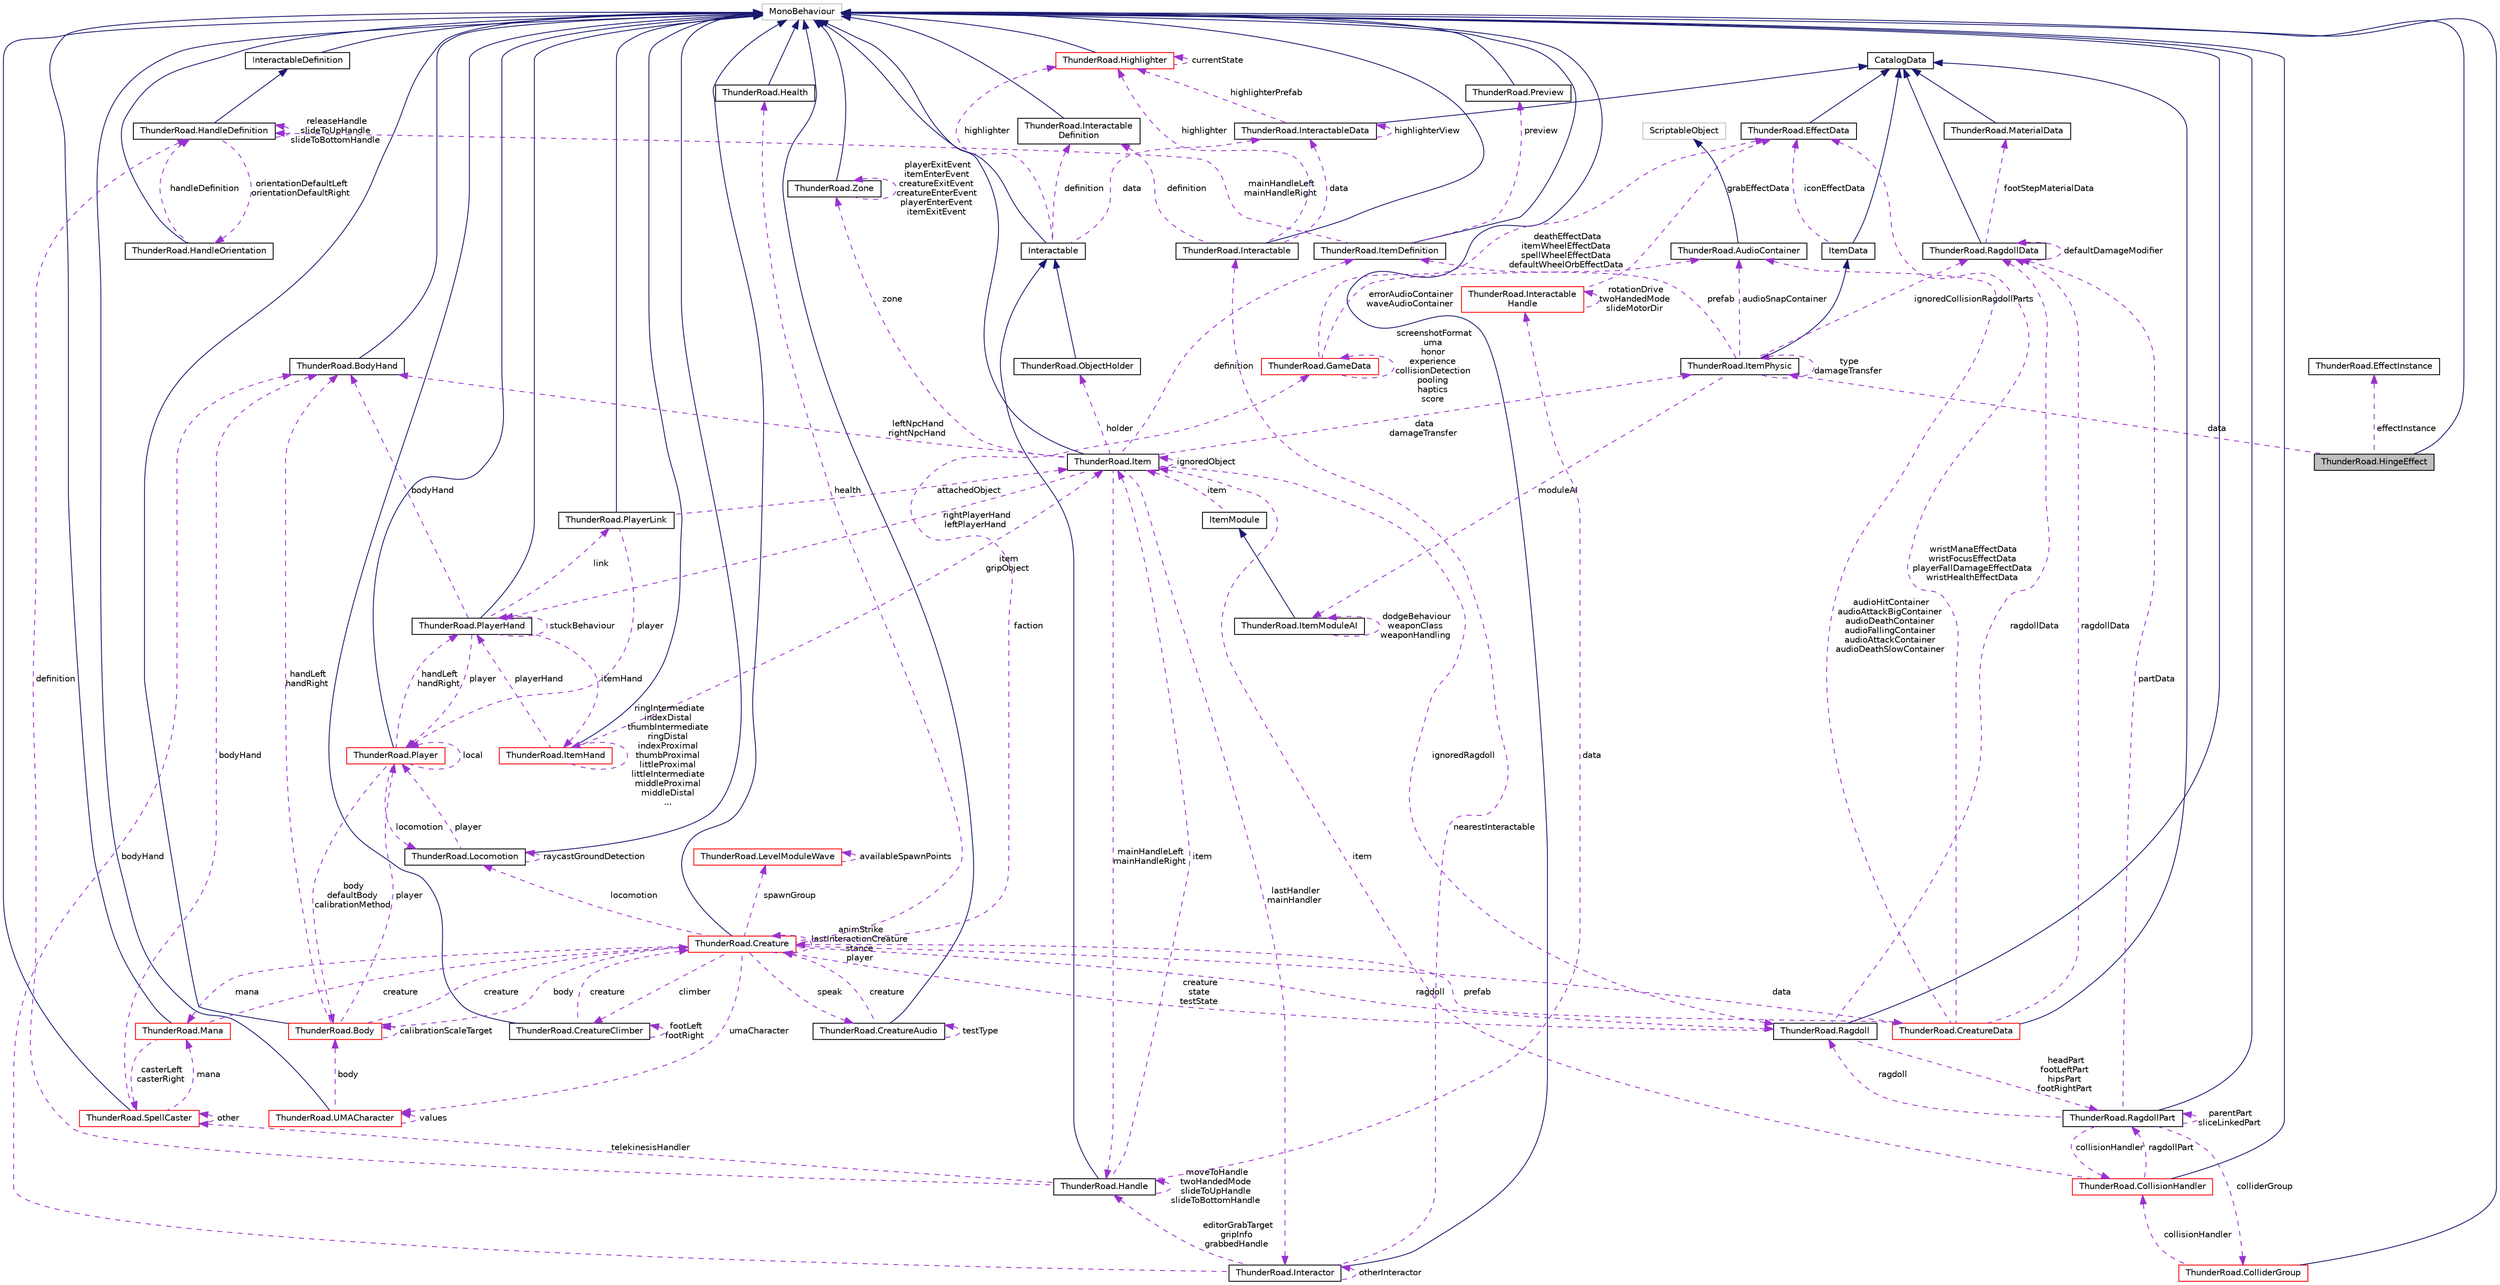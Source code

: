 digraph "ThunderRoad.HingeEffect"
{
 // LATEX_PDF_SIZE
  edge [fontname="Helvetica",fontsize="10",labelfontname="Helvetica",labelfontsize="10"];
  node [fontname="Helvetica",fontsize="10",shape=record];
  Node1 [label="ThunderRoad.HingeEffect",height=0.2,width=0.4,color="black", fillcolor="grey75", style="filled", fontcolor="black",tooltip="Class HingeEffect. Implements the UnityEngine.MonoBehaviour"];
  Node2 -> Node1 [dir="back",color="midnightblue",fontsize="10",style="solid",fontname="Helvetica"];
  Node2 [label="MonoBehaviour",height=0.2,width=0.4,color="grey75", fillcolor="white", style="filled",tooltip=" "];
  Node3 -> Node1 [dir="back",color="darkorchid3",fontsize="10",style="dashed",label=" data" ,fontname="Helvetica"];
  Node3 [label="ThunderRoad.ItemPhysic",height=0.2,width=0.4,color="black", fillcolor="white", style="filled",URL="$class_thunder_road_1_1_item_physic.html",tooltip="Class ItemPhysic. Implements the ThunderRoad.ItemData"];
  Node4 -> Node3 [dir="back",color="midnightblue",fontsize="10",style="solid",fontname="Helvetica"];
  Node4 [label="ItemData",height=0.2,width=0.4,color="black", fillcolor="white", style="filled",URL="$class_thunder_road_1_1_item_data.html",tooltip="Class ItemData. Implements the ThunderRoad.CatalogData"];
  Node5 -> Node4 [dir="back",color="midnightblue",fontsize="10",style="solid",fontname="Helvetica"];
  Node5 [label="CatalogData",height=0.2,width=0.4,color="black", fillcolor="white", style="filled",URL="$class_thunder_road_1_1_catalog_data.html",tooltip="Class CatalogData."];
  Node6 -> Node4 [dir="back",color="darkorchid3",fontsize="10",style="dashed",label=" iconEffectData" ,fontname="Helvetica"];
  Node6 [label="ThunderRoad.EffectData",height=0.2,width=0.4,color="black", fillcolor="white", style="filled",URL="$class_thunder_road_1_1_effect_data.html",tooltip="Class EffectData. Implements the ThunderRoad.CatalogData"];
  Node5 -> Node6 [dir="back",color="midnightblue",fontsize="10",style="solid",fontname="Helvetica"];
  Node7 -> Node3 [dir="back",color="darkorchid3",fontsize="10",style="dashed",label=" ignoredCollisionRagdollParts" ,fontname="Helvetica"];
  Node7 [label="ThunderRoad.RagdollData",height=0.2,width=0.4,color="black", fillcolor="white", style="filled",URL="$class_thunder_road_1_1_ragdoll_data.html",tooltip="Class RagdollData. Implements the ThunderRoad.CatalogData"];
  Node5 -> Node7 [dir="back",color="midnightblue",fontsize="10",style="solid",fontname="Helvetica"];
  Node8 -> Node7 [dir="back",color="darkorchid3",fontsize="10",style="dashed",label=" footStepMaterialData" ,fontname="Helvetica"];
  Node8 [label="ThunderRoad.MaterialData",height=0.2,width=0.4,color="black", fillcolor="white", style="filled",URL="$class_thunder_road_1_1_material_data.html",tooltip="Class MaterialData. Implements the ThunderRoad.CatalogData"];
  Node5 -> Node8 [dir="back",color="midnightblue",fontsize="10",style="solid",fontname="Helvetica"];
  Node7 -> Node7 [dir="back",color="darkorchid3",fontsize="10",style="dashed",label=" defaultDamageModifier" ,fontname="Helvetica"];
  Node9 -> Node3 [dir="back",color="darkorchid3",fontsize="10",style="dashed",label=" prefab" ,fontname="Helvetica"];
  Node9 [label="ThunderRoad.ItemDefinition",height=0.2,width=0.4,color="black", fillcolor="white", style="filled",URL="$class_thunder_road_1_1_item_definition.html",tooltip="Class ItemDefinition. Implements the UnityEngine.MonoBehaviour"];
  Node2 -> Node9 [dir="back",color="midnightblue",fontsize="10",style="solid",fontname="Helvetica"];
  Node10 -> Node9 [dir="back",color="darkorchid3",fontsize="10",style="dashed",label=" mainHandleLeft\nmainHandleRight" ,fontname="Helvetica"];
  Node10 [label="ThunderRoad.HandleDefinition",height=0.2,width=0.4,color="black", fillcolor="white", style="filled",URL="$class_thunder_road_1_1_handle_definition.html",tooltip="Class HandleDefinition. Implements the ThunderRoad.InteractableDefinition"];
  Node11 -> Node10 [dir="back",color="midnightblue",fontsize="10",style="solid",fontname="Helvetica"];
  Node11 [label="InteractableDefinition",height=0.2,width=0.4,color="black", fillcolor="white", style="filled",URL="$class_thunder_road_1_1_interactable_definition.html",tooltip="Class InteractableDefinition. Implements the UnityEngine.MonoBehaviour"];
  Node2 -> Node11 [dir="back",color="midnightblue",fontsize="10",style="solid",fontname="Helvetica"];
  Node12 -> Node10 [dir="back",color="darkorchid3",fontsize="10",style="dashed",label=" orientationDefaultLeft\norientationDefaultRight" ,fontname="Helvetica"];
  Node12 [label="ThunderRoad.HandleOrientation",height=0.2,width=0.4,color="black", fillcolor="white", style="filled",URL="$class_thunder_road_1_1_handle_orientation.html",tooltip="Class HandleOrientation. Implements the UnityEngine.MonoBehaviour"];
  Node2 -> Node12 [dir="back",color="midnightblue",fontsize="10",style="solid",fontname="Helvetica"];
  Node10 -> Node12 [dir="back",color="darkorchid3",fontsize="10",style="dashed",label=" handleDefinition" ,fontname="Helvetica"];
  Node10 -> Node10 [dir="back",color="darkorchid3",fontsize="10",style="dashed",label=" releaseHandle\nslideToUpHandle\nslideToBottomHandle" ,fontname="Helvetica"];
  Node13 -> Node9 [dir="back",color="darkorchid3",fontsize="10",style="dashed",label=" preview" ,fontname="Helvetica"];
  Node13 [label="ThunderRoad.Preview",height=0.2,width=0.4,color="black", fillcolor="white", style="filled",URL="$class_thunder_road_1_1_preview.html",tooltip="Class Preview. Implements the UnityEngine.MonoBehaviour"];
  Node2 -> Node13 [dir="back",color="midnightblue",fontsize="10",style="solid",fontname="Helvetica"];
  Node14 -> Node3 [dir="back",color="darkorchid3",fontsize="10",style="dashed",label=" audioSnapContainer" ,fontname="Helvetica"];
  Node14 [label="ThunderRoad.AudioContainer",height=0.2,width=0.4,color="black", fillcolor="white", style="filled",URL="$class_thunder_road_1_1_audio_container.html",tooltip="Class AudioContainer. Implements the UnityEngine.ScriptableObject"];
  Node15 -> Node14 [dir="back",color="midnightblue",fontsize="10",style="solid",fontname="Helvetica"];
  Node15 [label="ScriptableObject",height=0.2,width=0.4,color="grey75", fillcolor="white", style="filled",tooltip=" "];
  Node3 -> Node3 [dir="back",color="darkorchid3",fontsize="10",style="dashed",label=" type\ndamageTransfer" ,fontname="Helvetica"];
  Node16 -> Node3 [dir="back",color="darkorchid3",fontsize="10",style="dashed",label=" moduleAI" ,fontname="Helvetica"];
  Node16 [label="ThunderRoad.ItemModuleAI",height=0.2,width=0.4,color="black", fillcolor="white", style="filled",URL="$class_thunder_road_1_1_item_module_a_i.html",tooltip="Class ItemModuleAI. Implements the ThunderRoad.ItemModule"];
  Node17 -> Node16 [dir="back",color="midnightblue",fontsize="10",style="solid",fontname="Helvetica"];
  Node17 [label="ItemModule",height=0.2,width=0.4,color="black", fillcolor="white", style="filled",URL="$class_thunder_road_1_1_item_module.html",tooltip="Class ItemModule."];
  Node18 -> Node17 [dir="back",color="darkorchid3",fontsize="10",style="dashed",label=" item" ,fontname="Helvetica"];
  Node18 [label="ThunderRoad.Item",height=0.2,width=0.4,color="black", fillcolor="white", style="filled",URL="$class_thunder_road_1_1_item.html",tooltip="Class Item. Implements the UnityEngine.MonoBehaviour"];
  Node2 -> Node18 [dir="back",color="midnightblue",fontsize="10",style="solid",fontname="Helvetica"];
  Node19 -> Node18 [dir="back",color="darkorchid3",fontsize="10",style="dashed",label=" lastHandler\nmainHandler" ,fontname="Helvetica"];
  Node19 [label="ThunderRoad.Interactor",height=0.2,width=0.4,color="black", fillcolor="white", style="filled",URL="$class_thunder_road_1_1_interactor.html",tooltip="Class Interactor. Implements the UnityEngine.MonoBehaviour"];
  Node2 -> Node19 [dir="back",color="midnightblue",fontsize="10",style="solid",fontname="Helvetica"];
  Node19 -> Node19 [dir="back",color="darkorchid3",fontsize="10",style="dashed",label=" otherInteractor" ,fontname="Helvetica"];
  Node20 -> Node19 [dir="back",color="darkorchid3",fontsize="10",style="dashed",label=" editorGrabTarget\ngripInfo\ngrabbedHandle" ,fontname="Helvetica"];
  Node20 [label="ThunderRoad.Handle",height=0.2,width=0.4,color="black", fillcolor="white", style="filled",URL="$class_thunder_road_1_1_handle.html",tooltip="Class Handle. Implements the ThunderRoad.Interactable"];
  Node21 -> Node20 [dir="back",color="midnightblue",fontsize="10",style="solid",fontname="Helvetica"];
  Node21 [label="Interactable",height=0.2,width=0.4,color="black", fillcolor="white", style="filled",URL="$class_thunder_road_1_1_interactable.html",tooltip="Class Interactable. Implements the UnityEngine.MonoBehaviour"];
  Node2 -> Node21 [dir="back",color="midnightblue",fontsize="10",style="solid",fontname="Helvetica"];
  Node22 -> Node21 [dir="back",color="darkorchid3",fontsize="10",style="dashed",label=" highlighter" ,fontname="Helvetica"];
  Node22 [label="ThunderRoad.Highlighter",height=0.2,width=0.4,color="red", fillcolor="white", style="filled",URL="$class_thunder_road_1_1_highlighter.html",tooltip="Class Highlighter. Implements the UnityEngine.MonoBehaviour"];
  Node2 -> Node22 [dir="back",color="midnightblue",fontsize="10",style="solid",fontname="Helvetica"];
  Node22 -> Node22 [dir="back",color="darkorchid3",fontsize="10",style="dashed",label=" currentState" ,fontname="Helvetica"];
  Node25 -> Node21 [dir="back",color="darkorchid3",fontsize="10",style="dashed",label=" data" ,fontname="Helvetica"];
  Node25 [label="ThunderRoad.InteractableData",height=0.2,width=0.4,color="black", fillcolor="white", style="filled",URL="$class_thunder_road_1_1_interactable_data.html",tooltip="Class InteractableData. Implements the ThunderRoad.CatalogData"];
  Node5 -> Node25 [dir="back",color="midnightblue",fontsize="10",style="solid",fontname="Helvetica"];
  Node22 -> Node25 [dir="back",color="darkorchid3",fontsize="10",style="dashed",label=" highlighterPrefab" ,fontname="Helvetica"];
  Node25 -> Node25 [dir="back",color="darkorchid3",fontsize="10",style="dashed",label=" highlighterView" ,fontname="Helvetica"];
  Node26 -> Node21 [dir="back",color="darkorchid3",fontsize="10",style="dashed",label=" definition" ,fontname="Helvetica"];
  Node26 [label="ThunderRoad.Interactable\lDefinition",height=0.2,width=0.4,color="black", fillcolor="white", style="filled",URL="$class_thunder_road_1_1_interactable_definition.html",tooltip="Class InteractableDefinition. Implements the UnityEngine.MonoBehaviour"];
  Node2 -> Node26 [dir="back",color="midnightblue",fontsize="10",style="solid",fontname="Helvetica"];
  Node10 -> Node20 [dir="back",color="darkorchid3",fontsize="10",style="dashed",label=" definition" ,fontname="Helvetica"];
  Node27 -> Node20 [dir="back",color="darkorchid3",fontsize="10",style="dashed",label=" data" ,fontname="Helvetica"];
  Node27 [label="ThunderRoad.Interactable\lHandle",height=0.2,width=0.4,color="red", fillcolor="white", style="filled",URL="$class_thunder_road_1_1_interactable_handle.html",tooltip="Class InteractableHandle. Implements the ThunderRoad.InteractableData"];
  Node6 -> Node27 [dir="back",color="darkorchid3",fontsize="10",style="dashed",label=" grabEffectData" ,fontname="Helvetica"];
  Node27 -> Node27 [dir="back",color="darkorchid3",fontsize="10",style="dashed",label=" rotationDrive\ntwoHandedMode\nslideMotorDir" ,fontname="Helvetica"];
  Node30 -> Node20 [dir="back",color="darkorchid3",fontsize="10",style="dashed",label=" telekinesisHandler" ,fontname="Helvetica"];
  Node30 [label="ThunderRoad.SpellCaster",height=0.2,width=0.4,color="red", fillcolor="white", style="filled",URL="$class_thunder_road_1_1_spell_caster.html",tooltip="Class SpellCaster. Implements the UnityEngine.MonoBehaviour"];
  Node2 -> Node30 [dir="back",color="midnightblue",fontsize="10",style="solid",fontname="Helvetica"];
  Node30 -> Node30 [dir="back",color="darkorchid3",fontsize="10",style="dashed",label=" other" ,fontname="Helvetica"];
  Node35 -> Node30 [dir="back",color="darkorchid3",fontsize="10",style="dashed",label=" mana" ,fontname="Helvetica"];
  Node35 [label="ThunderRoad.Mana",height=0.2,width=0.4,color="red", fillcolor="white", style="filled",URL="$class_thunder_road_1_1_mana.html",tooltip="Class Mana. Implements the UnityEngine.MonoBehaviour"];
  Node2 -> Node35 [dir="back",color="midnightblue",fontsize="10",style="solid",fontname="Helvetica"];
  Node30 -> Node35 [dir="back",color="darkorchid3",fontsize="10",style="dashed",label=" casterLeft\ncasterRight" ,fontname="Helvetica"];
  Node37 -> Node35 [dir="back",color="darkorchid3",fontsize="10",style="dashed",label=" creature" ,fontname="Helvetica"];
  Node37 [label="ThunderRoad.Creature",height=0.2,width=0.4,color="red", fillcolor="white", style="filled",URL="$class_thunder_road_1_1_creature.html",tooltip="Class Creature. Implements the UnityEngine.MonoBehaviour"];
  Node2 -> Node37 [dir="back",color="midnightblue",fontsize="10",style="solid",fontname="Helvetica"];
  Node38 -> Node37 [dir="back",color="darkorchid3",fontsize="10",style="dashed",label=" climber" ,fontname="Helvetica"];
  Node38 [label="ThunderRoad.CreatureClimber",height=0.2,width=0.4,color="black", fillcolor="white", style="filled",URL="$class_thunder_road_1_1_creature_climber.html",tooltip="Class CreatureClimber. Implements the UnityEngine.MonoBehaviour"];
  Node2 -> Node38 [dir="back",color="midnightblue",fontsize="10",style="solid",fontname="Helvetica"];
  Node38 -> Node38 [dir="back",color="darkorchid3",fontsize="10",style="dashed",label=" footLeft\nfootRight" ,fontname="Helvetica"];
  Node37 -> Node38 [dir="back",color="darkorchid3",fontsize="10",style="dashed",label=" creature" ,fontname="Helvetica"];
  Node39 -> Node37 [dir="back",color="darkorchid3",fontsize="10",style="dashed",label=" health" ,fontname="Helvetica"];
  Node39 [label="ThunderRoad.Health",height=0.2,width=0.4,color="black", fillcolor="white", style="filled",URL="$class_thunder_road_1_1_health.html",tooltip="Class Health. Implements the UnityEngine.MonoBehaviour"];
  Node2 -> Node39 [dir="back",color="midnightblue",fontsize="10",style="solid",fontname="Helvetica"];
  Node40 -> Node37 [dir="back",color="darkorchid3",fontsize="10",style="dashed",label=" faction" ,fontname="Helvetica"];
  Node40 [label="ThunderRoad.GameData",height=0.2,width=0.4,color="red", fillcolor="white", style="filled",URL="$class_thunder_road_1_1_game_data.html",tooltip="Class GameData."];
  Node40 -> Node40 [dir="back",color="darkorchid3",fontsize="10",style="dashed",label=" screenshotFormat\numa\nhonor\nexperience\ncollisionDetection\npooling\nhaptics\nscore" ,fontname="Helvetica"];
  Node6 -> Node40 [dir="back",color="darkorchid3",fontsize="10",style="dashed",label=" deathEffectData\nitemWheelEffectData\nspellWheelEffectData\ndefaultWheelOrbEffectData" ,fontname="Helvetica"];
  Node14 -> Node40 [dir="back",color="darkorchid3",fontsize="10",style="dashed",label=" errorAudioContainer\nwaveAudioContainer" ,fontname="Helvetica"];
  Node41 -> Node37 [dir="back",color="darkorchid3",fontsize="10",style="dashed",label=" spawnGroup" ,fontname="Helvetica"];
  Node41 [label="ThunderRoad.LevelModuleWave",height=0.2,width=0.4,color="red", fillcolor="white", style="filled",URL="$class_thunder_road_1_1_level_module_wave.html",tooltip="Class LevelModuleWave. Implements the ThunderRoad.LevelModule"];
  Node41 -> Node41 [dir="back",color="darkorchid3",fontsize="10",style="dashed",label=" availableSpawnPoints" ,fontname="Helvetica"];
  Node44 -> Node37 [dir="back",color="darkorchid3",fontsize="10",style="dashed",label=" data" ,fontname="Helvetica"];
  Node44 [label="ThunderRoad.CreatureData",height=0.2,width=0.4,color="red", fillcolor="white", style="filled",URL="$class_thunder_road_1_1_creature_data.html",tooltip="Class CreatureData. Implements the ThunderRoad.CatalogData"];
  Node5 -> Node44 [dir="back",color="midnightblue",fontsize="10",style="solid",fontname="Helvetica"];
  Node7 -> Node44 [dir="back",color="darkorchid3",fontsize="10",style="dashed",label=" ragdollData" ,fontname="Helvetica"];
  Node6 -> Node44 [dir="back",color="darkorchid3",fontsize="10",style="dashed",label=" wristManaEffectData\nwristFocusEffectData\nplayerFallDamageEffectData\nwristHealthEffectData" ,fontname="Helvetica"];
  Node14 -> Node44 [dir="back",color="darkorchid3",fontsize="10",style="dashed",label=" audioHitContainer\naudioAttackBigContainer\naudioDeathContainer\naudioFallingContainer\naudioAttackContainer\naudioDeathSlowContainer" ,fontname="Helvetica"];
  Node37 -> Node44 [dir="back",color="darkorchid3",fontsize="10",style="dashed",label=" prefab" ,fontname="Helvetica"];
  Node47 -> Node37 [dir="back",color="darkorchid3",fontsize="10",style="dashed",label=" locomotion" ,fontname="Helvetica"];
  Node47 [label="ThunderRoad.Locomotion",height=0.2,width=0.4,color="black", fillcolor="white", style="filled",URL="$class_thunder_road_1_1_locomotion.html",tooltip="Class Locomotion. Implements the UnityEngine.MonoBehaviour"];
  Node2 -> Node47 [dir="back",color="midnightblue",fontsize="10",style="solid",fontname="Helvetica"];
  Node48 -> Node47 [dir="back",color="darkorchid3",fontsize="10",style="dashed",label=" player" ,fontname="Helvetica"];
  Node48 [label="ThunderRoad.Player",height=0.2,width=0.4,color="red", fillcolor="white", style="filled",URL="$class_thunder_road_1_1_player.html",tooltip="Class Player. Implements the UnityEngine.MonoBehaviour"];
  Node2 -> Node48 [dir="back",color="midnightblue",fontsize="10",style="solid",fontname="Helvetica"];
  Node48 -> Node48 [dir="back",color="darkorchid3",fontsize="10",style="dashed",label=" local" ,fontname="Helvetica"];
  Node47 -> Node48 [dir="back",color="darkorchid3",fontsize="10",style="dashed",label=" locomotion" ,fontname="Helvetica"];
  Node52 -> Node48 [dir="back",color="darkorchid3",fontsize="10",style="dashed",label=" body\ndefaultBody\ncalibrationMethod" ,fontname="Helvetica"];
  Node52 [label="ThunderRoad.Body",height=0.2,width=0.4,color="red", fillcolor="white", style="filled",URL="$class_thunder_road_1_1_body.html",tooltip="Class Body. Implements the UnityEngine.MonoBehaviour"];
  Node2 -> Node52 [dir="back",color="midnightblue",fontsize="10",style="solid",fontname="Helvetica"];
  Node48 -> Node52 [dir="back",color="darkorchid3",fontsize="10",style="dashed",label=" player" ,fontname="Helvetica"];
  Node52 -> Node52 [dir="back",color="darkorchid3",fontsize="10",style="dashed",label=" calibrationScaleTarget" ,fontname="Helvetica"];
  Node37 -> Node52 [dir="back",color="darkorchid3",fontsize="10",style="dashed",label=" creature" ,fontname="Helvetica"];
  Node54 -> Node52 [dir="back",color="darkorchid3",fontsize="10",style="dashed",label=" handLeft\nhandRight" ,fontname="Helvetica"];
  Node54 [label="ThunderRoad.BodyHand",height=0.2,width=0.4,color="black", fillcolor="white", style="filled",URL="$class_thunder_road_1_1_body_hand.html",tooltip="Class BodyHand. Implements the UnityEngine.MonoBehaviour"];
  Node2 -> Node54 [dir="back",color="midnightblue",fontsize="10",style="solid",fontname="Helvetica"];
  Node57 -> Node48 [dir="back",color="darkorchid3",fontsize="10",style="dashed",label=" handLeft\nhandRight" ,fontname="Helvetica"];
  Node57 [label="ThunderRoad.PlayerHand",height=0.2,width=0.4,color="black", fillcolor="white", style="filled",URL="$class_thunder_road_1_1_player_hand.html",tooltip="Class PlayerHand. Implements the UnityEngine.MonoBehaviour"];
  Node2 -> Node57 [dir="back",color="midnightblue",fontsize="10",style="solid",fontname="Helvetica"];
  Node48 -> Node57 [dir="back",color="darkorchid3",fontsize="10",style="dashed",label=" player" ,fontname="Helvetica"];
  Node58 -> Node57 [dir="back",color="darkorchid3",fontsize="10",style="dashed",label=" link" ,fontname="Helvetica"];
  Node58 [label="ThunderRoad.PlayerLink",height=0.2,width=0.4,color="black", fillcolor="white", style="filled",URL="$class_thunder_road_1_1_player_link.html",tooltip="Class PlayerLink. Implements the UnityEngine.MonoBehaviour"];
  Node2 -> Node58 [dir="back",color="midnightblue",fontsize="10",style="solid",fontname="Helvetica"];
  Node48 -> Node58 [dir="back",color="darkorchid3",fontsize="10",style="dashed",label=" player" ,fontname="Helvetica"];
  Node18 -> Node58 [dir="back",color="darkorchid3",fontsize="10",style="dashed",label=" attachedObject" ,fontname="Helvetica"];
  Node59 -> Node57 [dir="back",color="darkorchid3",fontsize="10",style="dashed",label=" itemHand" ,fontname="Helvetica"];
  Node59 [label="ThunderRoad.ItemHand",height=0.2,width=0.4,color="red", fillcolor="white", style="filled",URL="$class_thunder_road_1_1_item_hand.html",tooltip="Class ItemHand. Implements the UnityEngine.MonoBehaviour"];
  Node2 -> Node59 [dir="back",color="midnightblue",fontsize="10",style="solid",fontname="Helvetica"];
  Node59 -> Node59 [dir="back",color="darkorchid3",fontsize="10",style="dashed",label=" ringIntermediate\nindexDistal\nthumbIntermediate\nringDistal\nindexProximal\nthumbProximal\nlittleProximal\nlittleIntermediate\nmiddleProximal\nmiddleDistal\n..." ,fontname="Helvetica"];
  Node18 -> Node59 [dir="back",color="darkorchid3",fontsize="10",style="dashed",label=" item\ngripObject" ,fontname="Helvetica"];
  Node57 -> Node59 [dir="back",color="darkorchid3",fontsize="10",style="dashed",label=" playerHand" ,fontname="Helvetica"];
  Node54 -> Node57 [dir="back",color="darkorchid3",fontsize="10",style="dashed",label=" bodyHand" ,fontname="Helvetica"];
  Node57 -> Node57 [dir="back",color="darkorchid3",fontsize="10",style="dashed",label=" stuckBehaviour" ,fontname="Helvetica"];
  Node47 -> Node47 [dir="back",color="darkorchid3",fontsize="10",style="dashed",label=" raycastGroundDetection" ,fontname="Helvetica"];
  Node63 -> Node37 [dir="back",color="darkorchid3",fontsize="10",style="dashed",label=" ragdoll" ,fontname="Helvetica"];
  Node63 [label="ThunderRoad.Ragdoll",height=0.2,width=0.4,color="black", fillcolor="white", style="filled",URL="$class_thunder_road_1_1_ragdoll.html",tooltip="Class Ragdoll. Implements the UnityEngine.MonoBehaviour"];
  Node2 -> Node63 [dir="back",color="midnightblue",fontsize="10",style="solid",fontname="Helvetica"];
  Node7 -> Node63 [dir="back",color="darkorchid3",fontsize="10",style="dashed",label=" ragdollData" ,fontname="Helvetica"];
  Node64 -> Node63 [dir="back",color="darkorchid3",fontsize="10",style="dashed",label=" headPart\nfootLeftPart\nhipsPart\nfootRightPart" ,fontname="Helvetica"];
  Node64 [label="ThunderRoad.RagdollPart",height=0.2,width=0.4,color="black", fillcolor="white", style="filled",URL="$class_thunder_road_1_1_ragdoll_part.html",tooltip="Class RagdollPart. Implements the UnityEngine.MonoBehaviour"];
  Node2 -> Node64 [dir="back",color="midnightblue",fontsize="10",style="solid",fontname="Helvetica"];
  Node65 -> Node64 [dir="back",color="darkorchid3",fontsize="10",style="dashed",label=" collisionHandler" ,fontname="Helvetica"];
  Node65 [label="ThunderRoad.CollisionHandler",height=0.2,width=0.4,color="red", fillcolor="white", style="filled",URL="$class_thunder_road_1_1_collision_handler.html",tooltip="Class CollisionHandler. Implements the UnityEngine.MonoBehaviour"];
  Node2 -> Node65 [dir="back",color="midnightblue",fontsize="10",style="solid",fontname="Helvetica"];
  Node64 -> Node65 [dir="back",color="darkorchid3",fontsize="10",style="dashed",label=" ragdollPart" ,fontname="Helvetica"];
  Node18 -> Node65 [dir="back",color="darkorchid3",fontsize="10",style="dashed",label=" item" ,fontname="Helvetica"];
  Node7 -> Node64 [dir="back",color="darkorchid3",fontsize="10",style="dashed",label=" partData" ,fontname="Helvetica"];
  Node64 -> Node64 [dir="back",color="darkorchid3",fontsize="10",style="dashed",label=" parentPart\nsliceLinkedPart" ,fontname="Helvetica"];
  Node63 -> Node64 [dir="back",color="darkorchid3",fontsize="10",style="dashed",label=" ragdoll" ,fontname="Helvetica"];
  Node67 -> Node64 [dir="back",color="darkorchid3",fontsize="10",style="dashed",label=" colliderGroup" ,fontname="Helvetica"];
  Node67 [label="ThunderRoad.ColliderGroup",height=0.2,width=0.4,color="red", fillcolor="white", style="filled",URL="$class_thunder_road_1_1_collider_group.html",tooltip="Class ColliderGroup. Implements the UnityEngine.MonoBehaviour"];
  Node2 -> Node67 [dir="back",color="midnightblue",fontsize="10",style="solid",fontname="Helvetica"];
  Node65 -> Node67 [dir="back",color="darkorchid3",fontsize="10",style="dashed",label=" collisionHandler" ,fontname="Helvetica"];
  Node37 -> Node63 [dir="back",color="darkorchid3",fontsize="10",style="dashed",label=" creature\nstate\ntestState" ,fontname="Helvetica"];
  Node52 -> Node37 [dir="back",color="darkorchid3",fontsize="10",style="dashed",label=" body" ,fontname="Helvetica"];
  Node78 -> Node37 [dir="back",color="darkorchid3",fontsize="10",style="dashed",label=" speak" ,fontname="Helvetica"];
  Node78 [label="ThunderRoad.CreatureAudio",height=0.2,width=0.4,color="black", fillcolor="white", style="filled",URL="$class_thunder_road_1_1_creature_audio.html",tooltip="Class CreatureAudio. Implements the UnityEngine.MonoBehaviour"];
  Node2 -> Node78 [dir="back",color="midnightblue",fontsize="10",style="solid",fontname="Helvetica"];
  Node78 -> Node78 [dir="back",color="darkorchid3",fontsize="10",style="dashed",label=" testType" ,fontname="Helvetica"];
  Node37 -> Node78 [dir="back",color="darkorchid3",fontsize="10",style="dashed",label=" creature" ,fontname="Helvetica"];
  Node37 -> Node37 [dir="back",color="darkorchid3",fontsize="10",style="dashed",label=" animStrike\nlastInteractionCreature\nstance\nplayer" ,fontname="Helvetica"];
  Node35 -> Node37 [dir="back",color="darkorchid3",fontsize="10",style="dashed",label=" mana" ,fontname="Helvetica"];
  Node79 -> Node37 [dir="back",color="darkorchid3",fontsize="10",style="dashed",label=" umaCharacter" ,fontname="Helvetica"];
  Node79 [label="ThunderRoad.UMACharacter",height=0.2,width=0.4,color="red", fillcolor="white", style="filled",URL="$class_thunder_road_1_1_u_m_a_character.html",tooltip="Class UMACharacter. Implements the UnityEngine.MonoBehaviour"];
  Node2 -> Node79 [dir="back",color="midnightblue",fontsize="10",style="solid",fontname="Helvetica"];
  Node52 -> Node79 [dir="back",color="darkorchid3",fontsize="10",style="dashed",label=" body" ,fontname="Helvetica"];
  Node79 -> Node79 [dir="back",color="darkorchid3",fontsize="10",style="dashed",label=" values" ,fontname="Helvetica"];
  Node54 -> Node30 [dir="back",color="darkorchid3",fontsize="10",style="dashed",label=" bodyHand" ,fontname="Helvetica"];
  Node20 -> Node20 [dir="back",color="darkorchid3",fontsize="10",style="dashed",label=" moveToHandle\ntwoHandedMode\nslideToUpHandle\nslideToBottomHandle" ,fontname="Helvetica"];
  Node18 -> Node20 [dir="back",color="darkorchid3",fontsize="10",style="dashed",label=" item" ,fontname="Helvetica"];
  Node91 -> Node19 [dir="back",color="darkorchid3",fontsize="10",style="dashed",label=" nearestInteractable" ,fontname="Helvetica"];
  Node91 [label="ThunderRoad.Interactable",height=0.2,width=0.4,color="black", fillcolor="white", style="filled",URL="$class_thunder_road_1_1_interactable.html",tooltip="Class Interactable. Implements the UnityEngine.MonoBehaviour"];
  Node2 -> Node91 [dir="back",color="midnightblue",fontsize="10",style="solid",fontname="Helvetica"];
  Node22 -> Node91 [dir="back",color="darkorchid3",fontsize="10",style="dashed",label=" highlighter" ,fontname="Helvetica"];
  Node25 -> Node91 [dir="back",color="darkorchid3",fontsize="10",style="dashed",label=" data" ,fontname="Helvetica"];
  Node26 -> Node91 [dir="back",color="darkorchid3",fontsize="10",style="dashed",label=" definition" ,fontname="Helvetica"];
  Node54 -> Node19 [dir="back",color="darkorchid3",fontsize="10",style="dashed",label=" bodyHand" ,fontname="Helvetica"];
  Node9 -> Node18 [dir="back",color="darkorchid3",fontsize="10",style="dashed",label=" definition" ,fontname="Helvetica"];
  Node63 -> Node18 [dir="back",color="darkorchid3",fontsize="10",style="dashed",label=" ignoredRagdoll" ,fontname="Helvetica"];
  Node3 -> Node18 [dir="back",color="darkorchid3",fontsize="10",style="dashed",label=" data\ndamageTransfer" ,fontname="Helvetica"];
  Node92 -> Node18 [dir="back",color="darkorchid3",fontsize="10",style="dashed",label=" holder" ,fontname="Helvetica"];
  Node92 [label="ThunderRoad.ObjectHolder",height=0.2,width=0.4,color="black", fillcolor="white", style="filled",URL="$class_thunder_road_1_1_object_holder.html",tooltip="Class ObjectHolder. Implements the ThunderRoad.Interactable"];
  Node21 -> Node92 [dir="back",color="midnightblue",fontsize="10",style="solid",fontname="Helvetica"];
  Node20 -> Node18 [dir="back",color="darkorchid3",fontsize="10",style="dashed",label=" mainHandleLeft\nmainHandleRight" ,fontname="Helvetica"];
  Node18 -> Node18 [dir="back",color="darkorchid3",fontsize="10",style="dashed",label=" ignoredObject" ,fontname="Helvetica"];
  Node93 -> Node18 [dir="back",color="darkorchid3",fontsize="10",style="dashed",label=" zone" ,fontname="Helvetica"];
  Node93 [label="ThunderRoad.Zone",height=0.2,width=0.4,color="black", fillcolor="white", style="filled",URL="$class_thunder_road_1_1_zone.html",tooltip="Class Zone. Implements the UnityEngine.MonoBehaviour"];
  Node2 -> Node93 [dir="back",color="midnightblue",fontsize="10",style="solid",fontname="Helvetica"];
  Node93 -> Node93 [dir="back",color="darkorchid3",fontsize="10",style="dashed",label=" playerExitEvent\nitemEnterEvent\ncreatureExitEvent\ncreatureEnterEvent\nplayerEnterEvent\nitemExitEvent" ,fontname="Helvetica"];
  Node54 -> Node18 [dir="back",color="darkorchid3",fontsize="10",style="dashed",label=" leftNpcHand\nrightNpcHand" ,fontname="Helvetica"];
  Node57 -> Node18 [dir="back",color="darkorchid3",fontsize="10",style="dashed",label=" rightPlayerHand\nleftPlayerHand" ,fontname="Helvetica"];
  Node16 -> Node16 [dir="back",color="darkorchid3",fontsize="10",style="dashed",label=" dodgeBehaviour\nweaponClass\nweaponHandling" ,fontname="Helvetica"];
  Node33 -> Node1 [dir="back",color="darkorchid3",fontsize="10",style="dashed",label=" effectInstance" ,fontname="Helvetica"];
  Node33 [label="ThunderRoad.EffectInstance",height=0.2,width=0.4,color="black", fillcolor="white", style="filled",URL="$class_thunder_road_1_1_effect_instance.html",tooltip="Class EffectInstance."];
}
